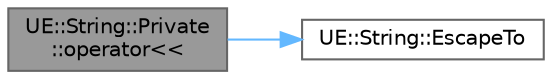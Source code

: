 digraph "UE::String::Private::operator&lt;&lt;"
{
 // INTERACTIVE_SVG=YES
 // LATEX_PDF_SIZE
  bgcolor="transparent";
  edge [fontname=Helvetica,fontsize=10,labelfontname=Helvetica,labelfontsize=10];
  node [fontname=Helvetica,fontsize=10,shape=box,height=0.2,width=0.4];
  rankdir="LR";
  Node1 [id="Node000001",label="UE::String::Private\l::operator\<\<",height=0.2,width=0.4,color="gray40", fillcolor="grey60", style="filled", fontcolor="black",tooltip=" "];
  Node1 -> Node2 [id="edge1_Node000001_Node000002",color="steelblue1",style="solid",tooltip=" "];
  Node2 [id="Node000002",label="UE::String::EscapeTo",height=0.2,width=0.4,color="grey40", fillcolor="white", style="filled",URL="$d9/d2e/namespaceUE_1_1String.html#a8b3811909602d390a289d8b87731e145",tooltip="Escape the string into the string builder."];
}
